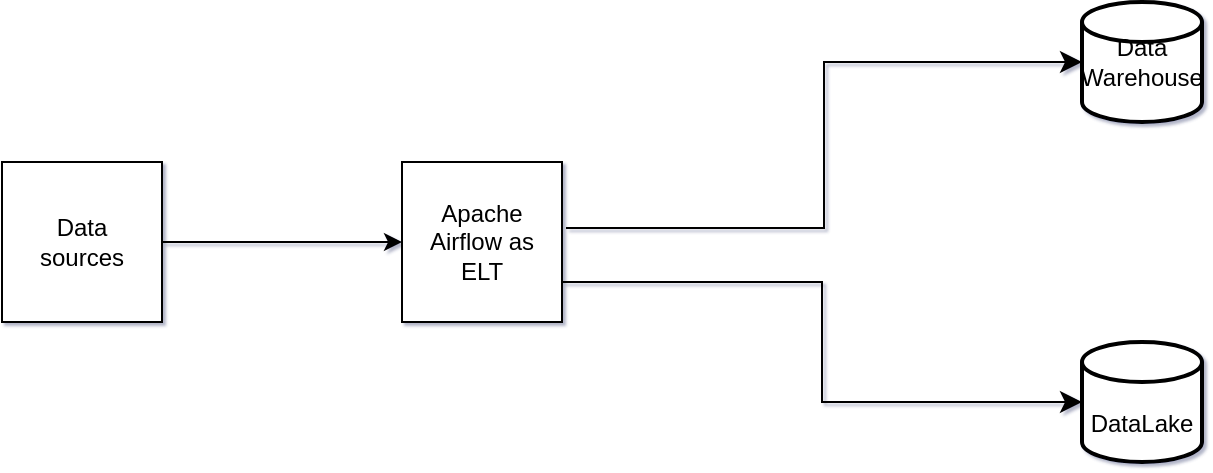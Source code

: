 <mxfile version="24.4.6" type="github">
  <diagram name="Page-1" id="HMe04MvFaul-6fBr2Olu">
    <mxGraphModel dx="1364" dy="790" grid="1" gridSize="12" guides="1" tooltips="1" connect="1" arrows="1" fold="1" page="1" pageScale="1" pageWidth="850" pageHeight="1100" background="none" math="0" shadow="1">
      <root>
        <mxCell id="0" />
        <mxCell id="1" parent="0" />
        <mxCell id="DXzOdZyt8kbyVgt-Idxx-1" value="" style="whiteSpace=wrap;html=1;aspect=fixed;labelBackgroundColor=none;" vertex="1" parent="1">
          <mxGeometry x="130" y="220" width="80" height="80" as="geometry" />
        </mxCell>
        <mxCell id="DXzOdZyt8kbyVgt-Idxx-3" value="" style="whiteSpace=wrap;html=1;aspect=fixed;labelBackgroundColor=none;" vertex="1" parent="1">
          <mxGeometry x="330" y="220" width="80" height="80" as="geometry" />
        </mxCell>
        <mxCell id="DXzOdZyt8kbyVgt-Idxx-5" value="" style="endArrow=classic;html=1;rounded=0;exitX=1;exitY=0.5;exitDx=0;exitDy=0;labelBackgroundColor=none;fontColor=default;" edge="1" parent="1" source="DXzOdZyt8kbyVgt-Idxx-1">
          <mxGeometry width="50" height="50" relative="1" as="geometry">
            <mxPoint x="310" y="261" as="sourcePoint" />
            <mxPoint x="330" y="260" as="targetPoint" />
          </mxGeometry>
        </mxCell>
        <mxCell id="DXzOdZyt8kbyVgt-Idxx-10" value="" style="strokeWidth=2;html=1;shape=mxgraph.flowchart.database;whiteSpace=wrap;labelBackgroundColor=none;" vertex="1" parent="1">
          <mxGeometry x="670" y="140" width="60" height="60" as="geometry" />
        </mxCell>
        <mxCell id="DXzOdZyt8kbyVgt-Idxx-11" value="" style="strokeWidth=2;html=1;shape=mxgraph.flowchart.database;whiteSpace=wrap;labelBackgroundColor=none;" vertex="1" parent="1">
          <mxGeometry x="670" y="310" width="60" height="60" as="geometry" />
        </mxCell>
        <mxCell id="DXzOdZyt8kbyVgt-Idxx-12" value="" style="edgeStyle=elbowEdgeStyle;elbow=horizontal;endArrow=classic;html=1;curved=0;rounded=0;endSize=8;startSize=8;entryX=0;entryY=0.5;entryDx=0;entryDy=0;entryPerimeter=0;exitX=1.025;exitY=0.413;exitDx=0;exitDy=0;exitPerimeter=0;labelBackgroundColor=none;fontColor=default;" edge="1" parent="1" source="DXzOdZyt8kbyVgt-Idxx-3" target="DXzOdZyt8kbyVgt-Idxx-10">
          <mxGeometry width="50" height="50" relative="1" as="geometry">
            <mxPoint x="530" y="250" as="sourcePoint" />
            <mxPoint x="580" y="200" as="targetPoint" />
          </mxGeometry>
        </mxCell>
        <mxCell id="DXzOdZyt8kbyVgt-Idxx-13" value="" style="edgeStyle=elbowEdgeStyle;elbow=horizontal;endArrow=classic;html=1;curved=0;rounded=0;endSize=8;startSize=8;entryX=0;entryY=0.5;entryDx=0;entryDy=0;entryPerimeter=0;exitX=1;exitY=0.75;exitDx=0;exitDy=0;labelBackgroundColor=none;fontColor=default;" edge="1" parent="1" source="DXzOdZyt8kbyVgt-Idxx-3" target="DXzOdZyt8kbyVgt-Idxx-11">
          <mxGeometry width="50" height="50" relative="1" as="geometry">
            <mxPoint x="530" y="280" as="sourcePoint" />
            <mxPoint x="580" y="230" as="targetPoint" />
          </mxGeometry>
        </mxCell>
        <mxCell id="DXzOdZyt8kbyVgt-Idxx-14" value="Data sources" style="text;html=1;align=center;verticalAlign=middle;whiteSpace=wrap;rounded=0;labelBackgroundColor=none;" vertex="1" parent="1">
          <mxGeometry x="140" y="245" width="60" height="30" as="geometry" />
        </mxCell>
        <mxCell id="DXzOdZyt8kbyVgt-Idxx-16" value="Apache Airflow as ELT" style="text;html=1;align=center;verticalAlign=middle;whiteSpace=wrap;rounded=0;labelBackgroundColor=none;" vertex="1" parent="1">
          <mxGeometry x="340" y="245" width="60" height="30" as="geometry" />
        </mxCell>
        <mxCell id="DXzOdZyt8kbyVgt-Idxx-17" value="Data Warehouse" style="text;html=1;align=center;verticalAlign=middle;whiteSpace=wrap;rounded=0;labelBackgroundColor=none;" vertex="1" parent="1">
          <mxGeometry x="670" y="155" width="60" height="30" as="geometry" />
        </mxCell>
        <mxCell id="DXzOdZyt8kbyVgt-Idxx-18" value="DataLake" style="text;html=1;align=center;verticalAlign=middle;whiteSpace=wrap;rounded=0;labelBackgroundColor=none;" vertex="1" parent="1">
          <mxGeometry x="670" y="336" width="60" height="30" as="geometry" />
        </mxCell>
      </root>
    </mxGraphModel>
  </diagram>
</mxfile>
